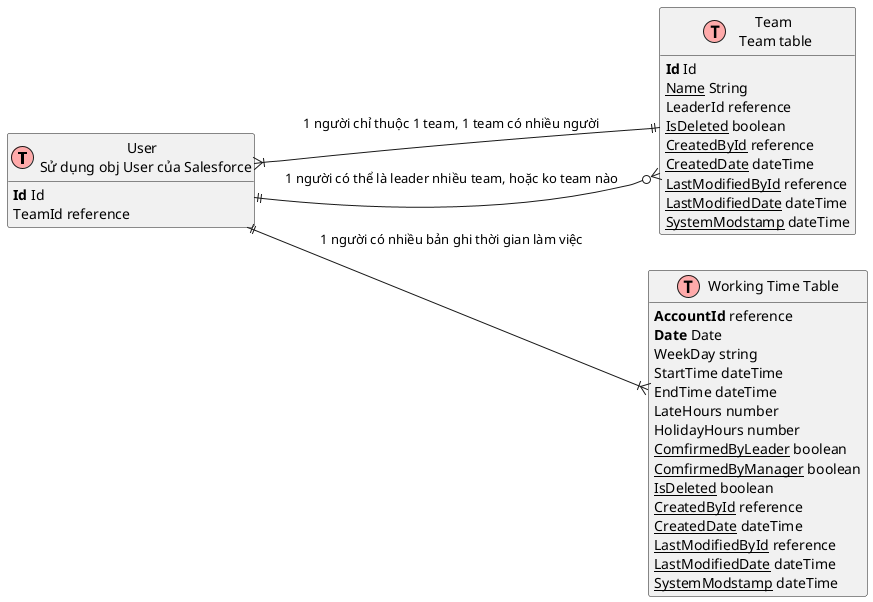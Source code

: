 @startuml
left to right direction
' uncomment the line below if you're using computer with a retina display
' skinparam dpi 300
!define Table(name,desc) class name as "desc" << (T,#FFAAAA) >>
' we use bold for primary key
' green color for unique
' and underscore for not_null
!define primary_key(x) <b>x</b>
!define unique(x) <color:green>x</color>
!define not_null(x) <u>x</u>
' other tags available:
' <i></i>
' <back:COLOR></color>, where color is a color name or html color code
' (#FFAACC)
' see: http://plantuml.com/classes.html#More
hide methods
hide stereotypes

' entities

Table(User,"User \n Sử dụng obj User của Salesforce") { 
    primary_key(Id) Id
    TeamId reference
} 

Table(Team,"Team\n Team table"){
    primary_key(Id) Id
    not_null(Name) String
    LeaderId reference
    not_null(IsDeleted) boolean
    not_null(CreatedById) reference
    not_null(CreatedDate) dateTime
    not_null(LastModifiedById) reference
    not_null(LastModifiedDate) dateTime
    not_null(SystemModstamp) dateTime
    
}

Table(Working_Time,"Working Time Table"){
    primary_key(AccountId) reference
    primary_key(Date) Date
    WeekDay string
    StartTime dateTime
    EndTime dateTime
    LateHours number
    HolidayHours number 
    not_null(ComfirmedByLeader) boolean
    not_null(ComfirmedByManager) boolean
    not_null(IsDeleted) boolean
    not_null(CreatedById) reference
    not_null(CreatedDate) dateTime
    not_null(LastModifiedById) reference
    not_null(LastModifiedDate) dateTime
    not_null(SystemModstamp) dateTime
}

' relationships

' one or many
User }|--|| Team   :"1 người chỉ thuộc 1 team, 1 team có nhiều người"
User ||--|{ Working_Time :"1 người có nhiều bản ghi thời gian làm việc"
User ||--o{ Team  :"1 người có thể là leader nhiều team, hoặc ko team nào"

@enduml
